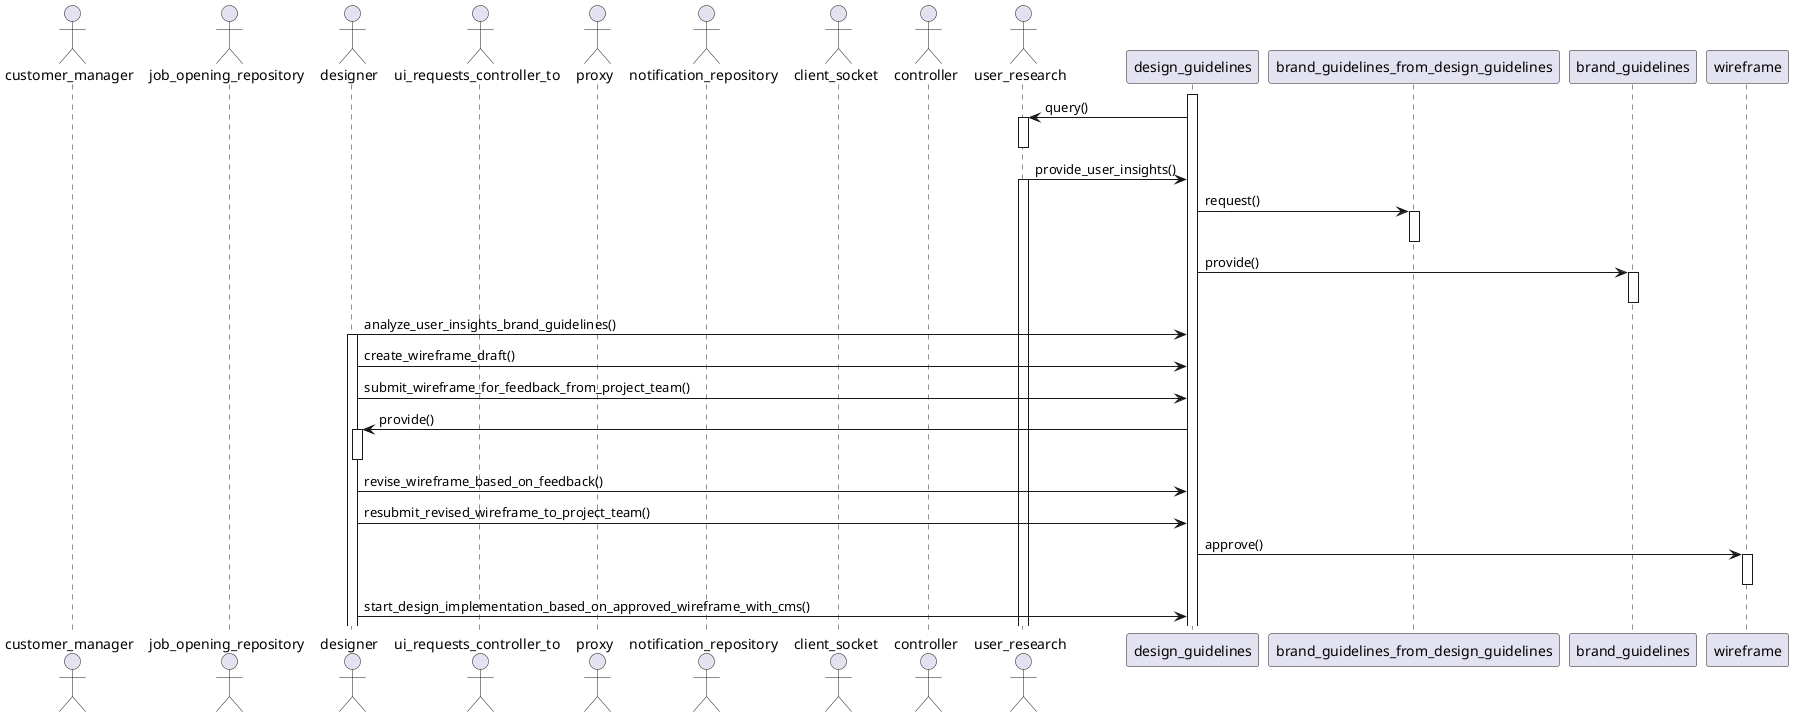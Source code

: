 @startuml
actor customer_manager
actor job_opening_repository
actor designer
actor ui_requests_controller_to
actor proxy
actor notification_repository
actor client_socket
actor controller
actor user_research
participant design_guidelines
activate design_guidelines
design_guidelines -> user_research: query()
activate user_research
deactivate user_research
user_research -> design_guidelines: provide_user_insights()
activate user_research
participant brand_guidelines_from_design_guidelines
design_guidelines -> brand_guidelines_from_design_guidelines: request()
activate brand_guidelines_from_design_guidelines
deactivate brand_guidelines_from_design_guidelines
participant brand_guidelines
design_guidelines -> brand_guidelines: provide()
activate brand_guidelines
deactivate brand_guidelines
designer -> design_guidelines: analyze_user_insights_brand_guidelines()
activate designer
designer -> design_guidelines: create_wireframe_draft()
designer -> design_guidelines: submit_wireframe_for_feedback_from_project_team()
design_guidelines -> designer: provide()
activate designer
deactivate designer
designer -> design_guidelines: revise_wireframe_based_on_feedback()
designer -> design_guidelines: resubmit_revised_wireframe_to_project_team()
participant wireframe
design_guidelines -> wireframe: approve()
activate wireframe
deactivate wireframe
designer -> design_guidelines: start_design_implementation_based_on_approved_wireframe_with_cms()
@enduml
